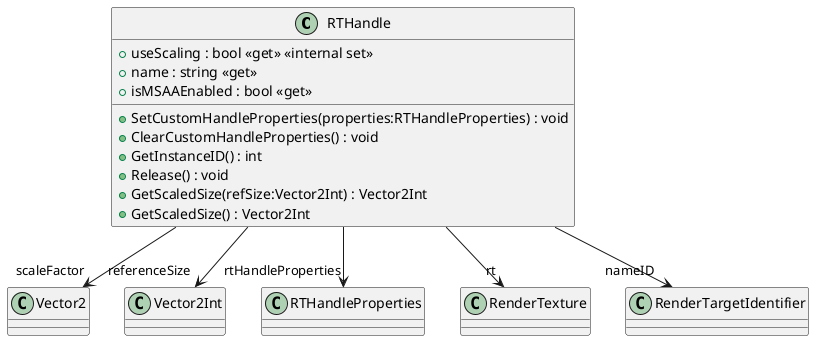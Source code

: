 @startuml
class RTHandle {
    + SetCustomHandleProperties(properties:RTHandleProperties) : void
    + ClearCustomHandleProperties() : void
    + useScaling : bool <<get>> <<internal set>>
    + name : string <<get>>
    + isMSAAEnabled : bool <<get>>
    + GetInstanceID() : int
    + Release() : void
    + GetScaledSize(refSize:Vector2Int) : Vector2Int
    + GetScaledSize() : Vector2Int
}
RTHandle --> "scaleFactor" Vector2
RTHandle --> "referenceSize" Vector2Int
RTHandle --> "rtHandleProperties" RTHandleProperties
RTHandle --> "rt" RenderTexture
RTHandle --> "nameID" RenderTargetIdentifier
@enduml
